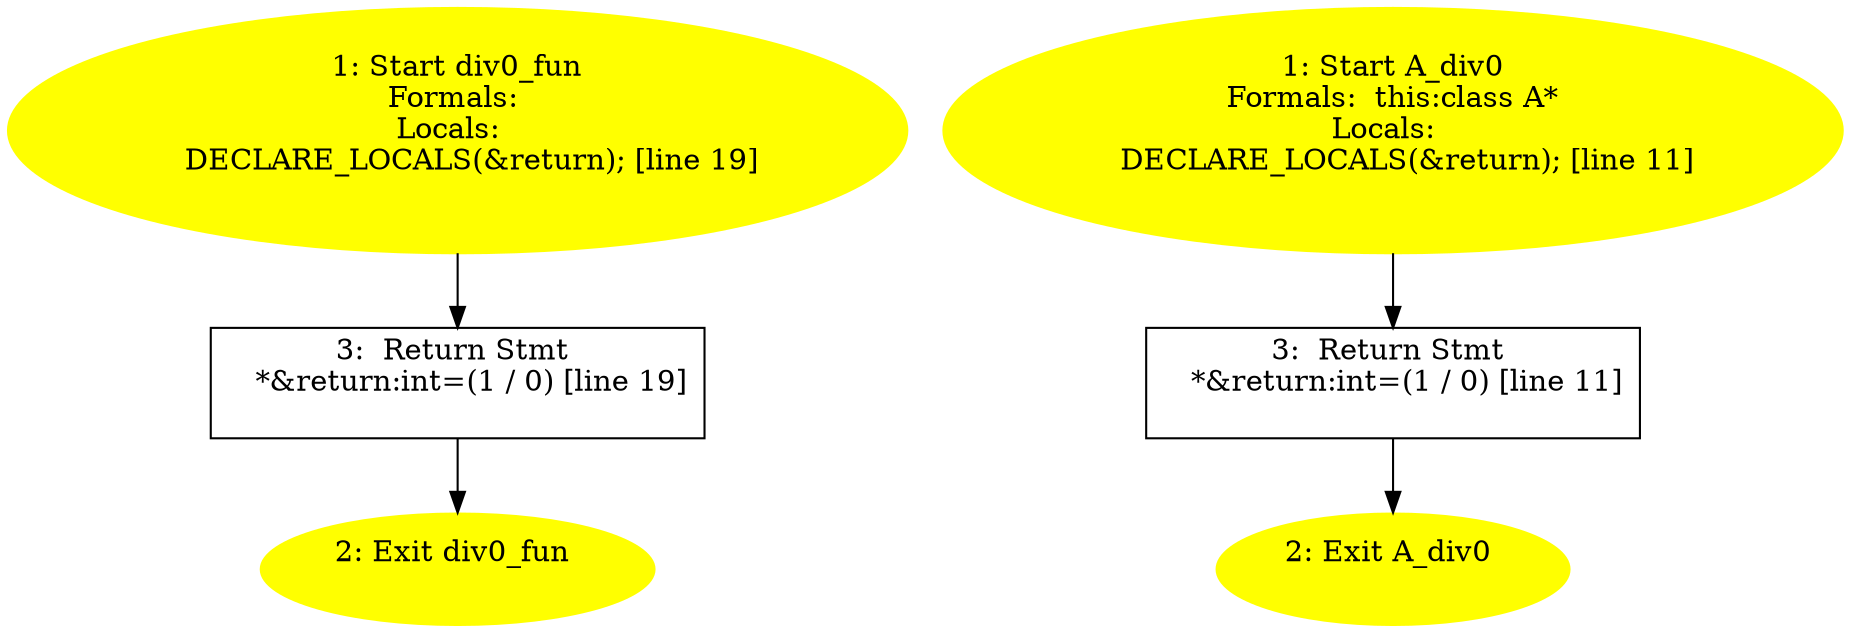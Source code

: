 /* @generated */
digraph iCFG {
"div0_fun{d41d8cd98f00b204e9800998ecf8427e_Z8div0_funv}.eb3bc7e27d70a5b78c6da6e74dc6539a_1" [label="1: Start div0_fun\nFormals: \nLocals:  \n   DECLARE_LOCALS(&return); [line 19]\n " color=yellow style=filled]
	

	 "div0_fun{d41d8cd98f00b204e9800998ecf8427e_Z8div0_funv}.eb3bc7e27d70a5b78c6da6e74dc6539a_1" -> "div0_fun{d41d8cd98f00b204e9800998ecf8427e_Z8div0_funv}.eb3bc7e27d70a5b78c6da6e74dc6539a_3" ;
"div0_fun{d41d8cd98f00b204e9800998ecf8427e_Z8div0_funv}.eb3bc7e27d70a5b78c6da6e74dc6539a_2" [label="2: Exit div0_fun \n  " color=yellow style=filled]
	

"div0_fun{d41d8cd98f00b204e9800998ecf8427e_Z8div0_funv}.eb3bc7e27d70a5b78c6da6e74dc6539a_3" [label="3:  Return Stmt \n   *&return:int=(1 / 0) [line 19]\n " shape="box"]
	

	 "div0_fun{d41d8cd98f00b204e9800998ecf8427e_Z8div0_funv}.eb3bc7e27d70a5b78c6da6e74dc6539a_3" -> "div0_fun{d41d8cd98f00b204e9800998ecf8427e_Z8div0_funv}.eb3bc7e27d70a5b78c6da6e74dc6539a_2" ;
"A_div0(_ZN1A4div0Ev).a57f6f9d35e6a2053e6f8f5e86b8a040_1" [label="1: Start A_div0\nFormals:  this:class A*\nLocals:  \n   DECLARE_LOCALS(&return); [line 11]\n " color=yellow style=filled]
	

	 "A_div0(_ZN1A4div0Ev).a57f6f9d35e6a2053e6f8f5e86b8a040_1" -> "A_div0(_ZN1A4div0Ev).a57f6f9d35e6a2053e6f8f5e86b8a040_3" ;
"A_div0(_ZN1A4div0Ev).a57f6f9d35e6a2053e6f8f5e86b8a040_2" [label="2: Exit A_div0 \n  " color=yellow style=filled]
	

"A_div0(_ZN1A4div0Ev).a57f6f9d35e6a2053e6f8f5e86b8a040_3" [label="3:  Return Stmt \n   *&return:int=(1 / 0) [line 11]\n " shape="box"]
	

	 "A_div0(_ZN1A4div0Ev).a57f6f9d35e6a2053e6f8f5e86b8a040_3" -> "A_div0(_ZN1A4div0Ev).a57f6f9d35e6a2053e6f8f5e86b8a040_2" ;
}
